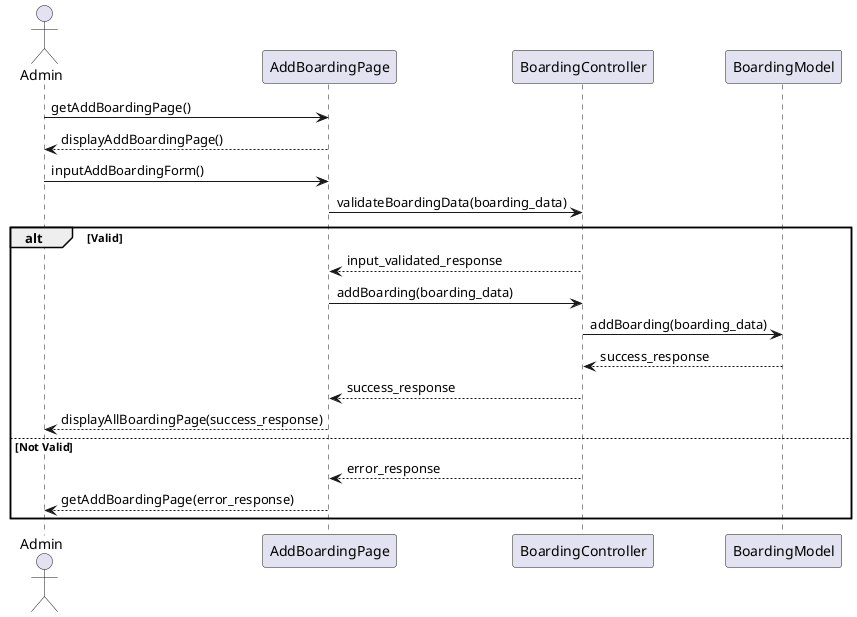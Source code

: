 @startuml
actor Admin as act
participant AddBoardingPage as view
participant BoardingController as ctrl
participant BoardingModel as model

act -> view : getAddBoardingPage()
act <-- view : displayAddBoardingPage()

    act->view : inputAddBoardingForm()
    view->ctrl : validateBoardingData(boarding_data)
        alt Valid
        ctrl-->view:input_validated_response
        view->ctrl: addBoarding(boarding_data)
        ctrl->model: addBoarding(boarding_data)
        model --> ctrl: success_response
        ctrl --> view: success_response
        view-->act: displayAllBoardingPage(success_response)
        else Not Valid
        ctrl --> view: error_response
        view-->act: getAddBoardingPage(error_response)
        end


@enduml
